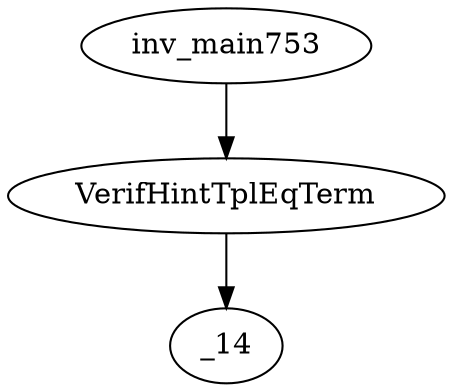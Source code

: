 digraph dag {
0 [label="inv_main753"];
1 [label="VerifHintTplEqTerm"];
2 [label="_14"];
0->1
1 -> 2
}
